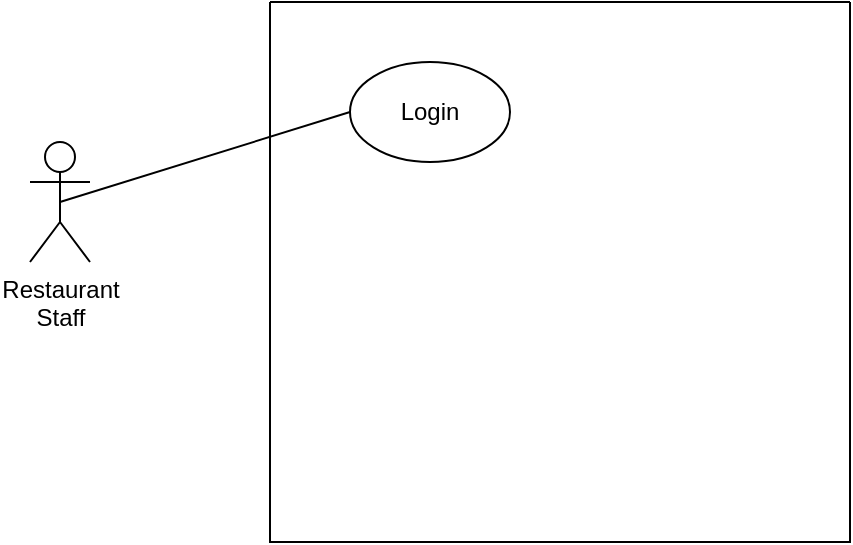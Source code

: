 <mxfile version="17.4.2" type="device"><diagram id="F86HNtkUWKEEpry-Po16" name="Page-1"><mxGraphModel dx="1422" dy="875" grid="1" gridSize="10" guides="1" tooltips="1" connect="1" arrows="1" fold="1" page="1" pageScale="1" pageWidth="827" pageHeight="1169" math="0" shadow="0"><root><mxCell id="0"/><mxCell id="1" parent="0"/><mxCell id="BAgyPzcmb0fyZZf98gDj-1" value="Restaurant&lt;br&gt;Staff" style="shape=umlActor;verticalLabelPosition=bottom;verticalAlign=top;html=1;" parent="1" vertex="1"><mxGeometry x="80" y="190" width="30" height="60" as="geometry"/></mxCell><mxCell id="BAgyPzcmb0fyZZf98gDj-3" value="" style="swimlane;startSize=0;" parent="1" vertex="1"><mxGeometry x="200" y="120" width="290" height="270" as="geometry"><mxRectangle x="200" y="120" width="50" height="40" as="alternateBounds"/></mxGeometry></mxCell><mxCell id="BAgyPzcmb0fyZZf98gDj-4" value="Login" style="ellipse;whiteSpace=wrap;html=1;" parent="BAgyPzcmb0fyZZf98gDj-3" vertex="1"><mxGeometry x="40" y="30" width="80" height="50" as="geometry"/></mxCell><mxCell id="BAgyPzcmb0fyZZf98gDj-5" value="" style="endArrow=none;html=1;rounded=0;entryX=0;entryY=0.5;entryDx=0;entryDy=0;exitX=0.5;exitY=0.5;exitDx=0;exitDy=0;exitPerimeter=0;" parent="1" source="BAgyPzcmb0fyZZf98gDj-1" target="BAgyPzcmb0fyZZf98gDj-4" edge="1"><mxGeometry width="50" height="50" relative="1" as="geometry"><mxPoint x="120" y="200" as="sourcePoint"/><mxPoint x="230" y="180" as="targetPoint"/></mxGeometry></mxCell></root></mxGraphModel></diagram></mxfile>